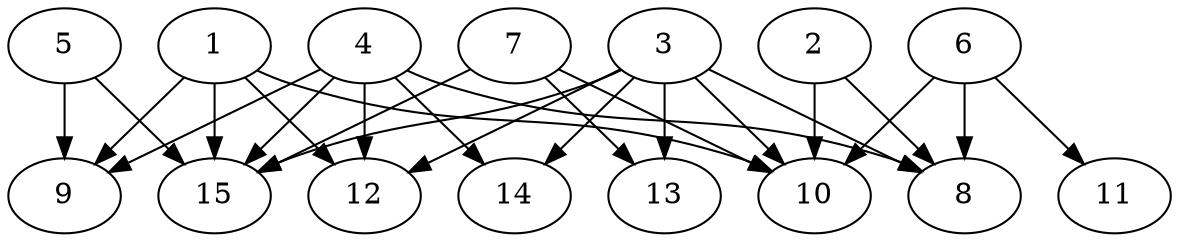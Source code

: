 // DAG automatically generated by daggen at Thu Oct  3 13:59:27 2019
// ./daggen --dot -n 15 --ccr 0.3 --fat 0.9 --regular 0.7 --density 0.6 --mindata 5242880 --maxdata 52428800 
digraph G {
  1 [size="46035627", alpha="0.19", expect_size="13810688"] 
  1 -> 9 [size ="13810688"]
  1 -> 10 [size ="13810688"]
  1 -> 12 [size ="13810688"]
  1 -> 15 [size ="13810688"]
  2 [size="101727573", alpha="0.06", expect_size="30518272"] 
  2 -> 8 [size ="30518272"]
  2 -> 10 [size ="30518272"]
  3 [size="62283093", alpha="0.06", expect_size="18684928"] 
  3 -> 8 [size ="18684928"]
  3 -> 10 [size ="18684928"]
  3 -> 12 [size ="18684928"]
  3 -> 13 [size ="18684928"]
  3 -> 14 [size ="18684928"]
  3 -> 15 [size ="18684928"]
  4 [size="56715947", alpha="0.15", expect_size="17014784"] 
  4 -> 8 [size ="17014784"]
  4 -> 9 [size ="17014784"]
  4 -> 12 [size ="17014784"]
  4 -> 14 [size ="17014784"]
  4 -> 15 [size ="17014784"]
  5 [size="153504427", alpha="0.03", expect_size="46051328"] 
  5 -> 9 [size ="46051328"]
  5 -> 15 [size ="46051328"]
  6 [size="109684053", alpha="0.11", expect_size="32905216"] 
  6 -> 8 [size ="32905216"]
  6 -> 10 [size ="32905216"]
  6 -> 11 [size ="32905216"]
  7 [size="41403733", alpha="0.18", expect_size="12421120"] 
  7 -> 10 [size ="12421120"]
  7 -> 13 [size ="12421120"]
  7 -> 15 [size ="12421120"]
  8 [size="57036800", alpha="0.08", expect_size="17111040"] 
  9 [size="47005013", alpha="0.00", expect_size="14101504"] 
  10 [size="58292907", alpha="0.01", expect_size="17487872"] 
  11 [size="40410453", alpha="0.16", expect_size="12123136"] 
  12 [size="35669333", alpha="0.07", expect_size="10700800"] 
  13 [size="83435520", alpha="0.03", expect_size="25030656"] 
  14 [size="134410240", alpha="0.07", expect_size="40323072"] 
  15 [size="92262400", alpha="0.02", expect_size="27678720"] 
}
